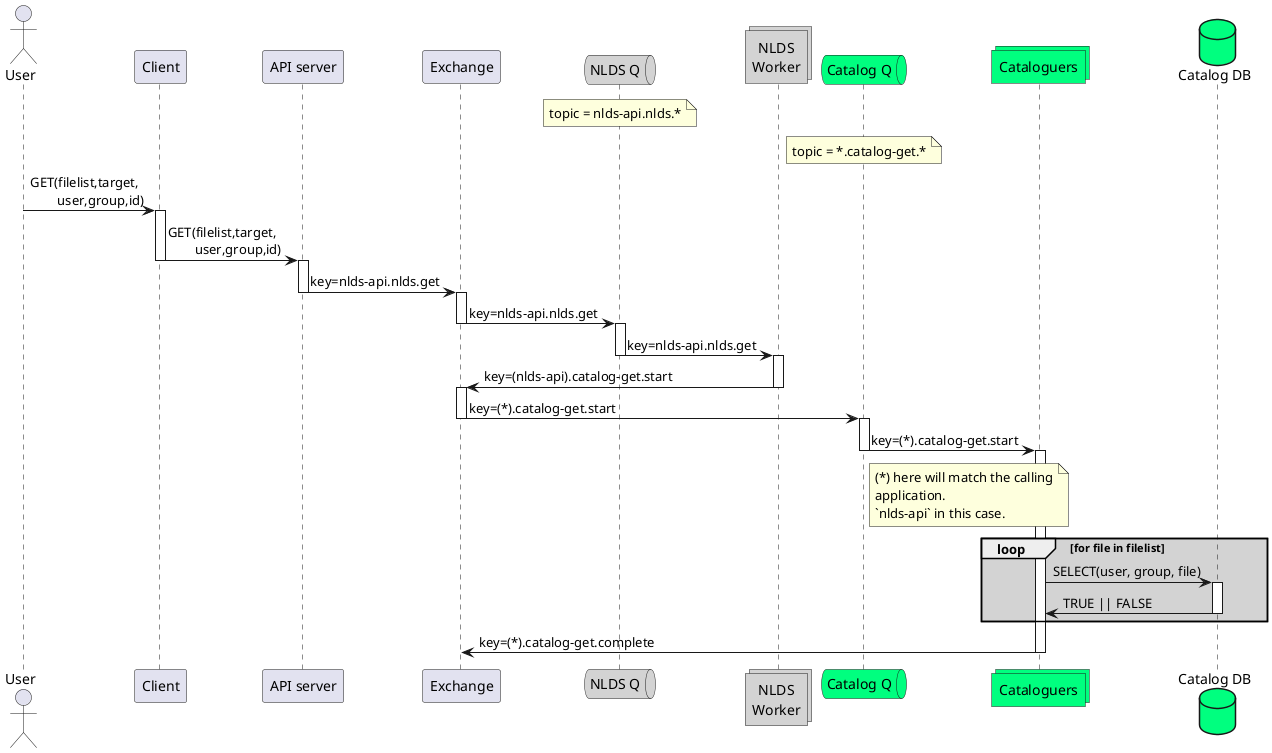 @startuml message_flow_get1

actor user as "User"
participant client as "Client"
participant server as "API server"
participant wex as "Exchange"

queue qw as "NLDS Q" #lightgrey
note over qw
    topic = nlds-api.nlds.*
end note
collections work as "NLDS\nWorker" #lightgrey

queue qc as "Catalog Q" #springgreen
collections catalog_get as "Cataloguers" #springgreen
database catalog_db as "Catalog DB" #springgreen
note over qc
    topic = *.catalog-get.*
end note

user -> client : GET(filelist,target,\n\tuser,group,id)

activate client
client -> server : GET(filelist,target,\n\tuser,group,id)
deactivate client

activate server
server -> wex : key=nlds-api.nlds.get
deactivate server

activate wex
wex -> qw : key=nlds-api.nlds.get
deactivate wex

activate qw
qw -> work : key=nlds-api.nlds.get
deactivate qw

activate work
work -> wex : key=(nlds-api).catalog-get.start
deactivate work

activate wex
wex -> qc : key=(*).catalog-get.start
deactivate wex

activate qc
qc -> catalog_get : key=(*).catalog-get.start
deactivate qc
note right of qc
    (*) here will match the calling
    application.
    `nlds-api` in this case.
end note
activate catalog_get
loop #lightgrey for file in filelist 
    catalog_get -> catalog_db : SELECT(user, group, file)
    activate catalog_db
    catalog_db -> catalog_get : TRUE || FALSE
    deactivate catalog_db
end
catalog_get -> wex : key=(*).catalog-get.complete
deactivate catalog_get

@enduml